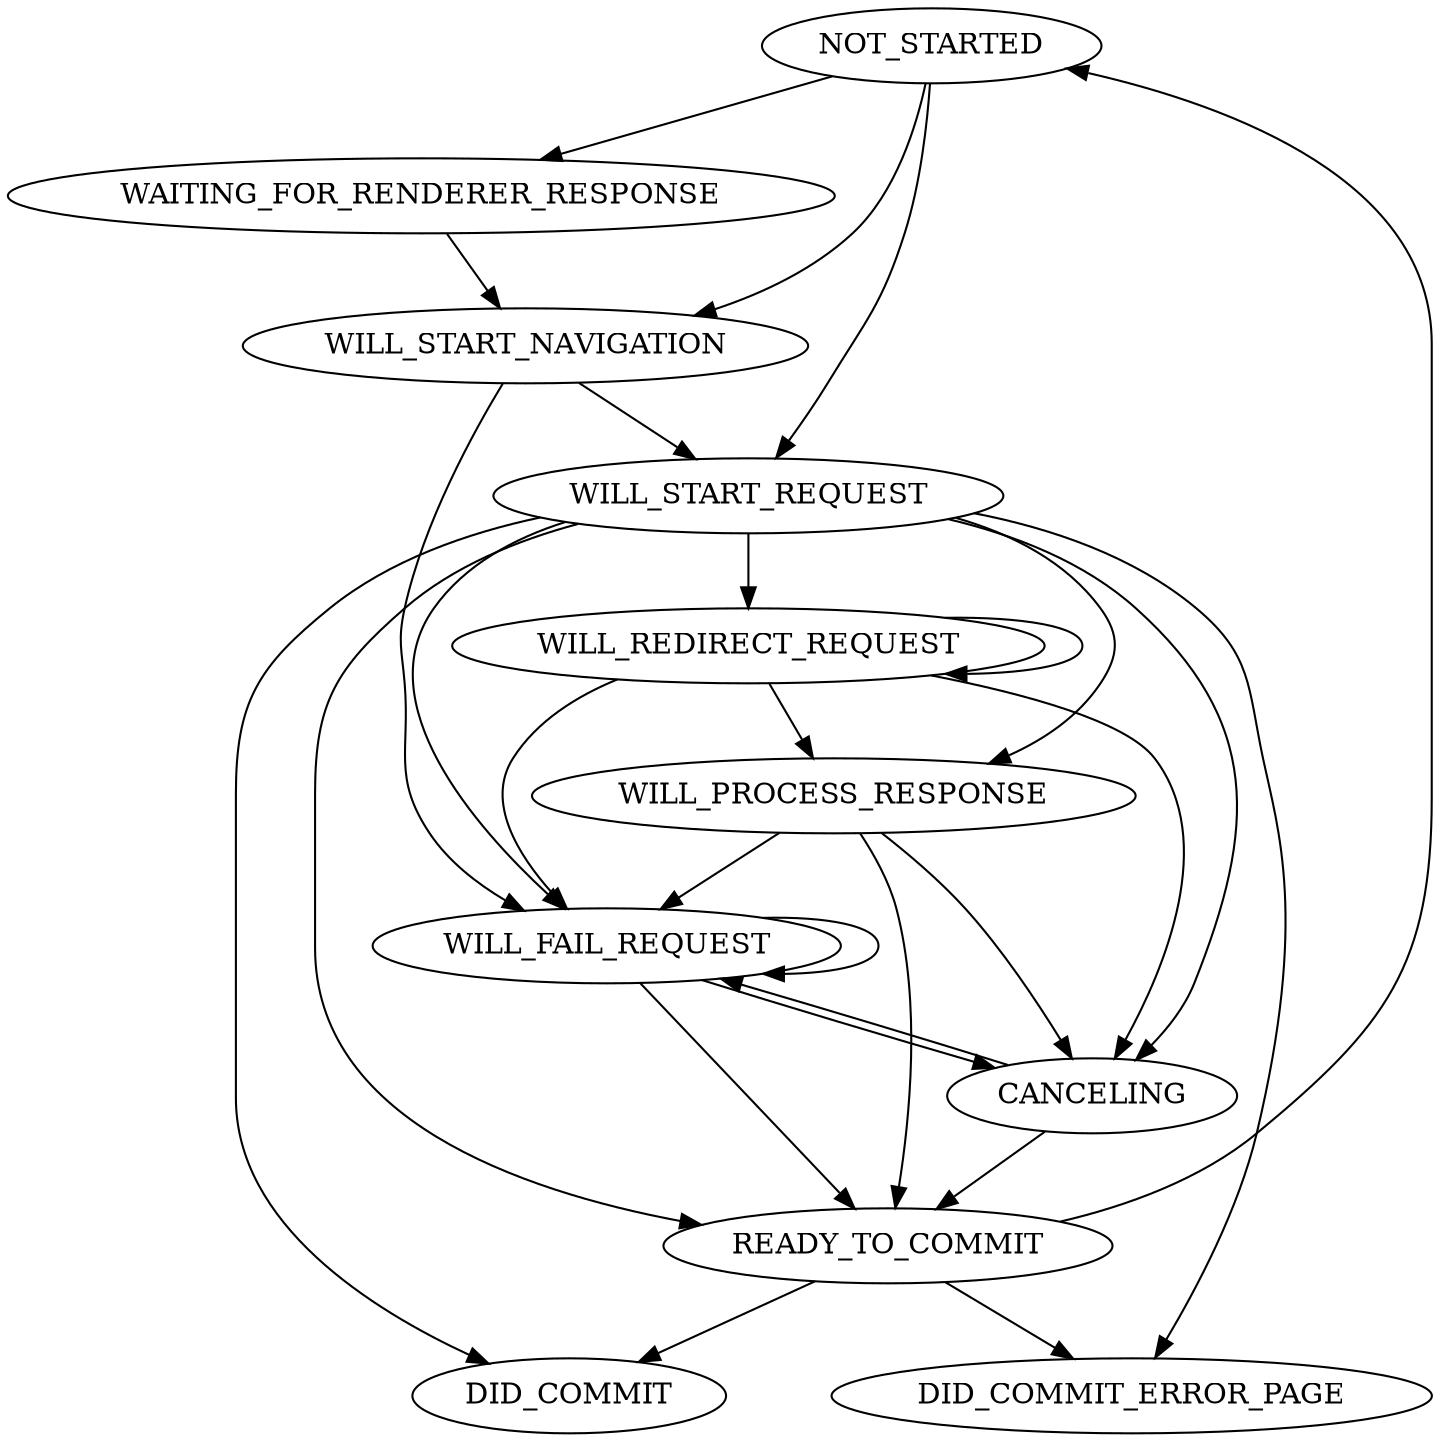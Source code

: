 // Generated with https://crrev.com/c/2220116 and:
//   python3 tools/state_transitions/state_graph.py content/browser/frame_host/navigation_request.cc NavigationState
//
// See tools/state_transitions/README.md
digraph createflow {
  NOT_STARTED -> {WAITING_FOR_RENDERER_RESPONSE, WILL_START_NAVIGATION, WILL_START_REQUEST};
  WAITING_FOR_RENDERER_RESPONSE -> {WILL_START_NAVIGATION};
  WILL_START_NAVIGATION -> {WILL_START_REQUEST, WILL_FAIL_REQUEST};
  WILL_START_REQUEST -> {WILL_REDIRECT_REQUEST, WILL_PROCESS_RESPONSE, READY_TO_COMMIT, DID_COMMIT, CANCELING, WILL_FAIL_REQUEST, DID_COMMIT_ERROR_PAGE};
  WILL_REDIRECT_REQUEST -> {WILL_REDIRECT_REQUEST, WILL_PROCESS_RESPONSE, CANCELING, WILL_FAIL_REQUEST};
  WILL_PROCESS_RESPONSE -> {READY_TO_COMMIT, CANCELING, WILL_FAIL_REQUEST};
  READY_TO_COMMIT -> {NOT_STARTED, DID_COMMIT, DID_COMMIT_ERROR_PAGE};
  DID_COMMIT -> {};
  CANCELING -> {READY_TO_COMMIT, WILL_FAIL_REQUEST};
  WILL_FAIL_REQUEST -> {READY_TO_COMMIT, CANCELING, WILL_FAIL_REQUEST};
  DID_COMMIT_ERROR_PAGE -> {};
}
